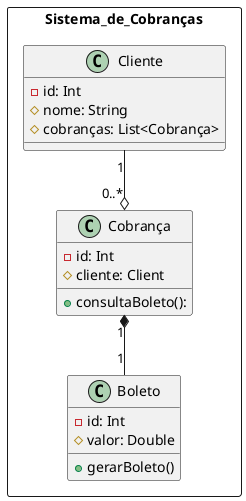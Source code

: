 @startuml sisDeCobrança
  package Sistema_de_Cobranças <<rectangle>> {
    class Cliente {
      - id: Int
      # nome: String
      # cobranças: List<Cobrança>
    }
    class Cobrança {
      - id: Int
      # cliente: Client
      + consultaBoleto():
    }
    Cliente "1" --o "0..*" Cobrança
    class Boleto {
      - id: Int
      # valor: Double
      + gerarBoleto()
    }
    Cobrança "1" *-- "1" Boleto
  }
@enduml